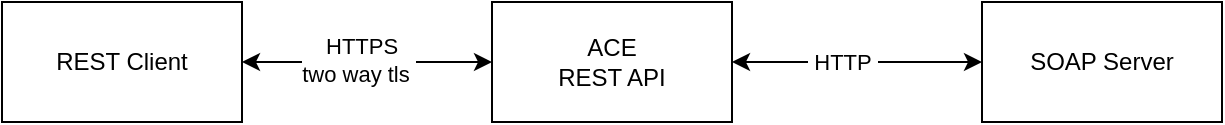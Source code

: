 <mxfile version="13.7.9" type="device"><diagram id="JaEInR0ZSann0P7MGX6R" name="Page-1"><mxGraphModel dx="1106" dy="997" grid="1" gridSize="10" guides="1" tooltips="1" connect="1" arrows="1" fold="1" page="1" pageScale="1" pageWidth="1169" pageHeight="827" math="0" shadow="0"><root><mxCell id="0"/><mxCell id="1" parent="0"/><mxCell id="ErjEpq8QFL9GYfYSU9T1-3" style="edgeStyle=orthogonalEdgeStyle;rounded=0;orthogonalLoop=1;jettySize=auto;html=1;entryX=0;entryY=0.5;entryDx=0;entryDy=0;startArrow=classic;startFill=1;" parent="1" source="ErjEpq8QFL9GYfYSU9T1-1" target="ErjEpq8QFL9GYfYSU9T1-2" edge="1"><mxGeometry relative="1" as="geometry"/></mxCell><mxCell id="5Y-TUYP0RPC6BCPaOS_M-4" value="&amp;nbsp;HTTP&amp;nbsp;" style="edgeLabel;html=1;align=center;verticalAlign=middle;resizable=0;points=[];" parent="ErjEpq8QFL9GYfYSU9T1-3" vertex="1" connectable="0"><mxGeometry x="-0.184" y="-2" relative="1" as="geometry"><mxPoint x="3.89" y="-2" as="offset"/></mxGeometry></mxCell><mxCell id="ErjEpq8QFL9GYfYSU9T1-1" value="ACE&lt;br&gt;REST API" style="rounded=0;whiteSpace=wrap;html=1;" parent="1" vertex="1"><mxGeometry x="265" y="300" width="120" height="60" as="geometry"/></mxCell><mxCell id="ErjEpq8QFL9GYfYSU9T1-2" value="SOAP Server" style="rounded=0;whiteSpace=wrap;html=1;" parent="1" vertex="1"><mxGeometry x="510" y="300" width="120" height="60" as="geometry"/></mxCell><mxCell id="5Y-TUYP0RPC6BCPaOS_M-2" style="edgeStyle=orthogonalEdgeStyle;rounded=0;orthogonalLoop=1;jettySize=auto;html=1;entryX=0;entryY=0.5;entryDx=0;entryDy=0;startArrow=classic;startFill=1;" parent="1" source="5Y-TUYP0RPC6BCPaOS_M-1" target="ErjEpq8QFL9GYfYSU9T1-1" edge="1"><mxGeometry relative="1" as="geometry"/></mxCell><mxCell id="5Y-TUYP0RPC6BCPaOS_M-3" value="&amp;nbsp;HTTPS&lt;br&gt;two way tls&amp;nbsp;" style="edgeLabel;html=1;align=center;verticalAlign=middle;resizable=0;points=[];" parent="5Y-TUYP0RPC6BCPaOS_M-2" vertex="1" connectable="0"><mxGeometry x="-0.068" y="1" relative="1" as="geometry"><mxPoint as="offset"/></mxGeometry></mxCell><mxCell id="5Y-TUYP0RPC6BCPaOS_M-1" value="REST Client" style="rounded=0;whiteSpace=wrap;html=1;" parent="1" vertex="1"><mxGeometry x="20" y="300" width="120" height="60" as="geometry"/></mxCell></root></mxGraphModel></diagram></mxfile>